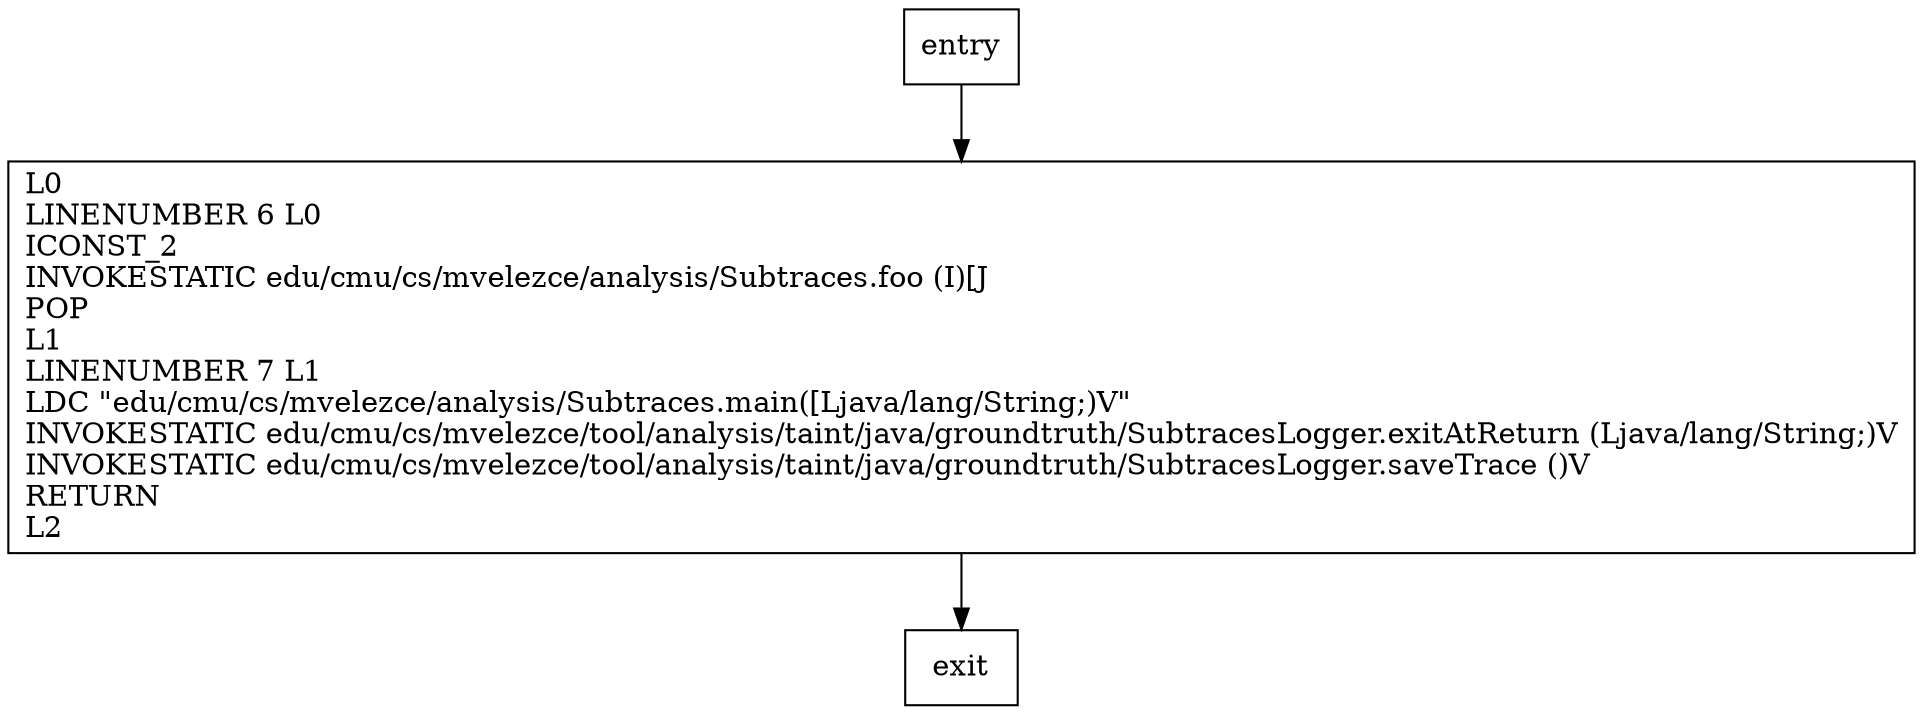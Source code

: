 digraph main {
node [shape=record];
1045016058 [label="L0\lLINENUMBER 6 L0\lICONST_2\lINVOKESTATIC edu/cmu/cs/mvelezce/analysis/Subtraces.foo (I)[J\lPOP\lL1\lLINENUMBER 7 L1\lLDC \"edu/cmu/cs/mvelezce/analysis/Subtraces.main([Ljava/lang/String;)V\"\lINVOKESTATIC edu/cmu/cs/mvelezce/tool/analysis/taint/java/groundtruth/SubtracesLogger.exitAtReturn (Ljava/lang/String;)V\lINVOKESTATIC edu/cmu/cs/mvelezce/tool/analysis/taint/java/groundtruth/SubtracesLogger.saveTrace ()V\lRETURN\lL2\l"];
entry;
exit;
entry -> 1045016058;
1045016058 -> exit;
}
